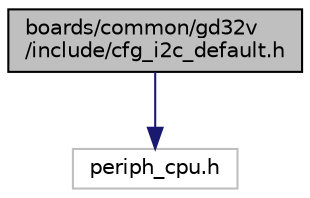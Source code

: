 digraph "boards/common/gd32v/include/cfg_i2c_default.h"
{
 // LATEX_PDF_SIZE
  edge [fontname="Helvetica",fontsize="10",labelfontname="Helvetica",labelfontsize="10"];
  node [fontname="Helvetica",fontsize="10",shape=record];
  Node1 [label="boards/common/gd32v\l/include/cfg_i2c_default.h",height=0.2,width=0.4,color="black", fillcolor="grey75", style="filled", fontcolor="black",tooltip="Default I2C configuration for GD32VF103 boards."];
  Node1 -> Node2 [color="midnightblue",fontsize="10",style="solid",fontname="Helvetica"];
  Node2 [label="periph_cpu.h",height=0.2,width=0.4,color="grey75", fillcolor="white", style="filled",tooltip=" "];
}
